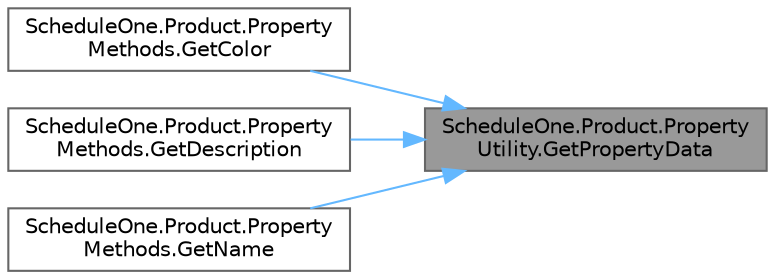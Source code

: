 digraph "ScheduleOne.Product.PropertyUtility.GetPropertyData"
{
 // LATEX_PDF_SIZE
  bgcolor="transparent";
  edge [fontname=Helvetica,fontsize=10,labelfontname=Helvetica,labelfontsize=10];
  node [fontname=Helvetica,fontsize=10,shape=box,height=0.2,width=0.4];
  rankdir="RL";
  Node1 [id="Node000001",label="ScheduleOne.Product.Property\lUtility.GetPropertyData",height=0.2,width=0.4,color="gray40", fillcolor="grey60", style="filled", fontcolor="black",tooltip=" "];
  Node1 -> Node2 [id="edge1_Node000001_Node000002",dir="back",color="steelblue1",style="solid",tooltip=" "];
  Node2 [id="Node000002",label="ScheduleOne.Product.Property\lMethods.GetColor",height=0.2,width=0.4,color="grey40", fillcolor="white", style="filled",URL="$class_schedule_one_1_1_product_1_1_property_methods.html#acb1f59f074f7b9751d980bcdfcb69890",tooltip=" "];
  Node1 -> Node3 [id="edge2_Node000001_Node000003",dir="back",color="steelblue1",style="solid",tooltip=" "];
  Node3 [id="Node000003",label="ScheduleOne.Product.Property\lMethods.GetDescription",height=0.2,width=0.4,color="grey40", fillcolor="white", style="filled",URL="$class_schedule_one_1_1_product_1_1_property_methods.html#adf3ce2236d15748cf88903977dcd1721",tooltip=" "];
  Node1 -> Node4 [id="edge3_Node000001_Node000004",dir="back",color="steelblue1",style="solid",tooltip=" "];
  Node4 [id="Node000004",label="ScheduleOne.Product.Property\lMethods.GetName",height=0.2,width=0.4,color="grey40", fillcolor="white", style="filled",URL="$class_schedule_one_1_1_product_1_1_property_methods.html#afab2d1492e4f883f4ccf0ac3265bbc0c",tooltip=" "];
}
